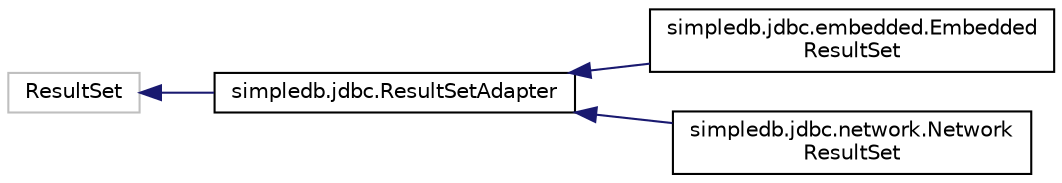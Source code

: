 digraph "Graphical Class Hierarchy"
{
  edge [fontname="Helvetica",fontsize="10",labelfontname="Helvetica",labelfontsize="10"];
  node [fontname="Helvetica",fontsize="10",shape=record];
  rankdir="LR";
  Node47 [label="ResultSet",height=0.2,width=0.4,color="grey75", fillcolor="white", style="filled"];
  Node47 -> Node0 [dir="back",color="midnightblue",fontsize="10",style="solid",fontname="Helvetica"];
  Node0 [label="simpledb.jdbc.ResultSetAdapter",height=0.2,width=0.4,color="black", fillcolor="white", style="filled",URL="$classsimpledb_1_1jdbc_1_1ResultSetAdapter.html"];
  Node0 -> Node1 [dir="back",color="midnightblue",fontsize="10",style="solid",fontname="Helvetica"];
  Node1 [label="simpledb.jdbc.embedded.Embedded\lResultSet",height=0.2,width=0.4,color="black", fillcolor="white", style="filled",URL="$classsimpledb_1_1jdbc_1_1embedded_1_1EmbeddedResultSet.html"];
  Node0 -> Node2 [dir="back",color="midnightblue",fontsize="10",style="solid",fontname="Helvetica"];
  Node2 [label="simpledb.jdbc.network.Network\lResultSet",height=0.2,width=0.4,color="black", fillcolor="white", style="filled",URL="$classsimpledb_1_1jdbc_1_1network_1_1NetworkResultSet.html"];
}
